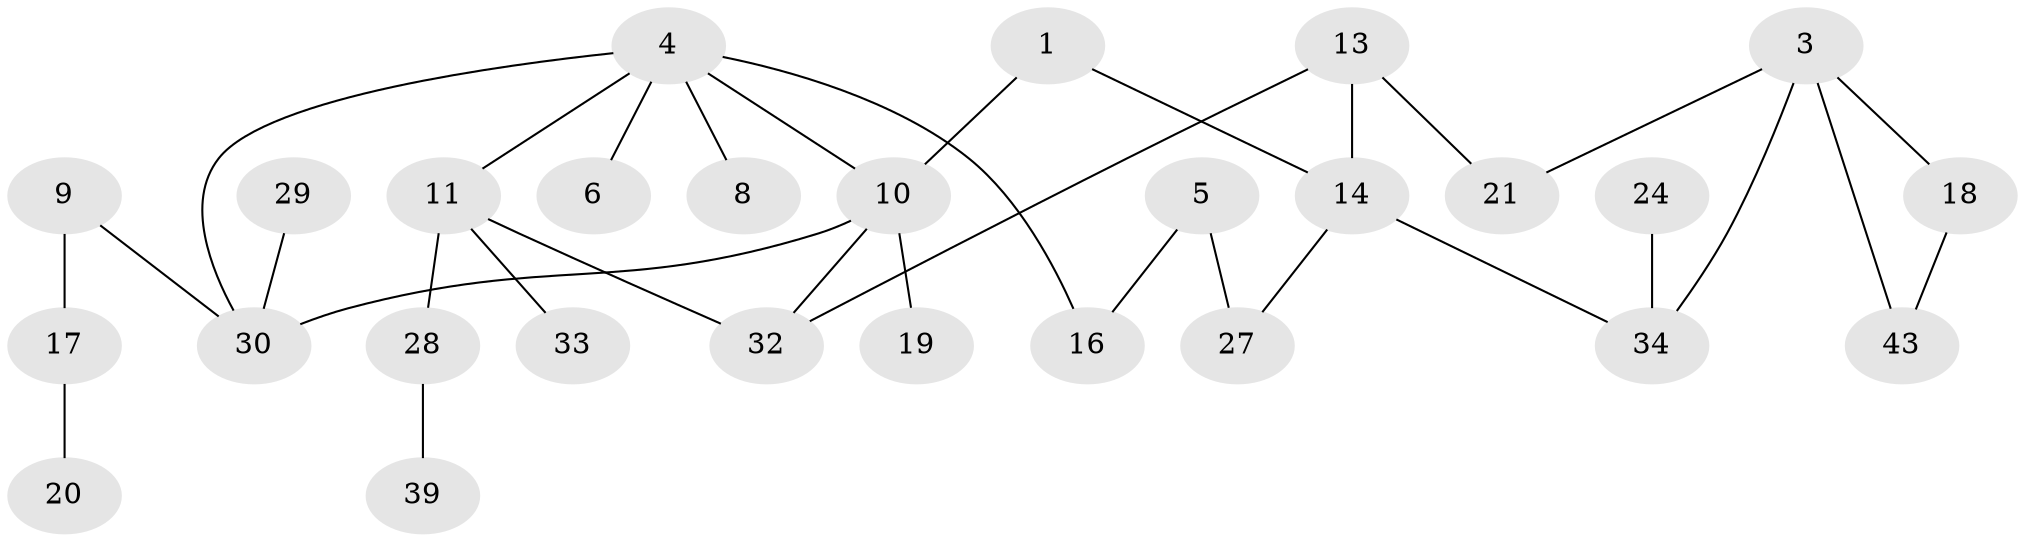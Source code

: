 // original degree distribution, {1: 0.2441860465116279, 0: 0.18604651162790697, 2: 0.3023255813953488, 3: 0.1744186046511628, 4: 0.06976744186046512, 5: 0.023255813953488372}
// Generated by graph-tools (version 1.1) at 2025/33/03/09/25 02:33:27]
// undirected, 27 vertices, 32 edges
graph export_dot {
graph [start="1"]
  node [color=gray90,style=filled];
  1;
  3;
  4;
  5;
  6;
  8;
  9;
  10;
  11;
  13;
  14;
  16;
  17;
  18;
  19;
  20;
  21;
  24;
  27;
  28;
  29;
  30;
  32;
  33;
  34;
  39;
  43;
  1 -- 10 [weight=1.0];
  1 -- 14 [weight=1.0];
  3 -- 18 [weight=1.0];
  3 -- 21 [weight=1.0];
  3 -- 34 [weight=1.0];
  3 -- 43 [weight=1.0];
  4 -- 6 [weight=1.0];
  4 -- 8 [weight=1.0];
  4 -- 10 [weight=1.0];
  4 -- 11 [weight=1.0];
  4 -- 16 [weight=1.0];
  4 -- 30 [weight=1.0];
  5 -- 16 [weight=1.0];
  5 -- 27 [weight=2.0];
  9 -- 17 [weight=1.0];
  9 -- 30 [weight=1.0];
  10 -- 19 [weight=1.0];
  10 -- 30 [weight=1.0];
  10 -- 32 [weight=1.0];
  11 -- 28 [weight=1.0];
  11 -- 32 [weight=1.0];
  11 -- 33 [weight=1.0];
  13 -- 14 [weight=1.0];
  13 -- 21 [weight=1.0];
  13 -- 32 [weight=1.0];
  14 -- 27 [weight=1.0];
  14 -- 34 [weight=1.0];
  17 -- 20 [weight=1.0];
  18 -- 43 [weight=1.0];
  24 -- 34 [weight=1.0];
  28 -- 39 [weight=1.0];
  29 -- 30 [weight=1.0];
}
